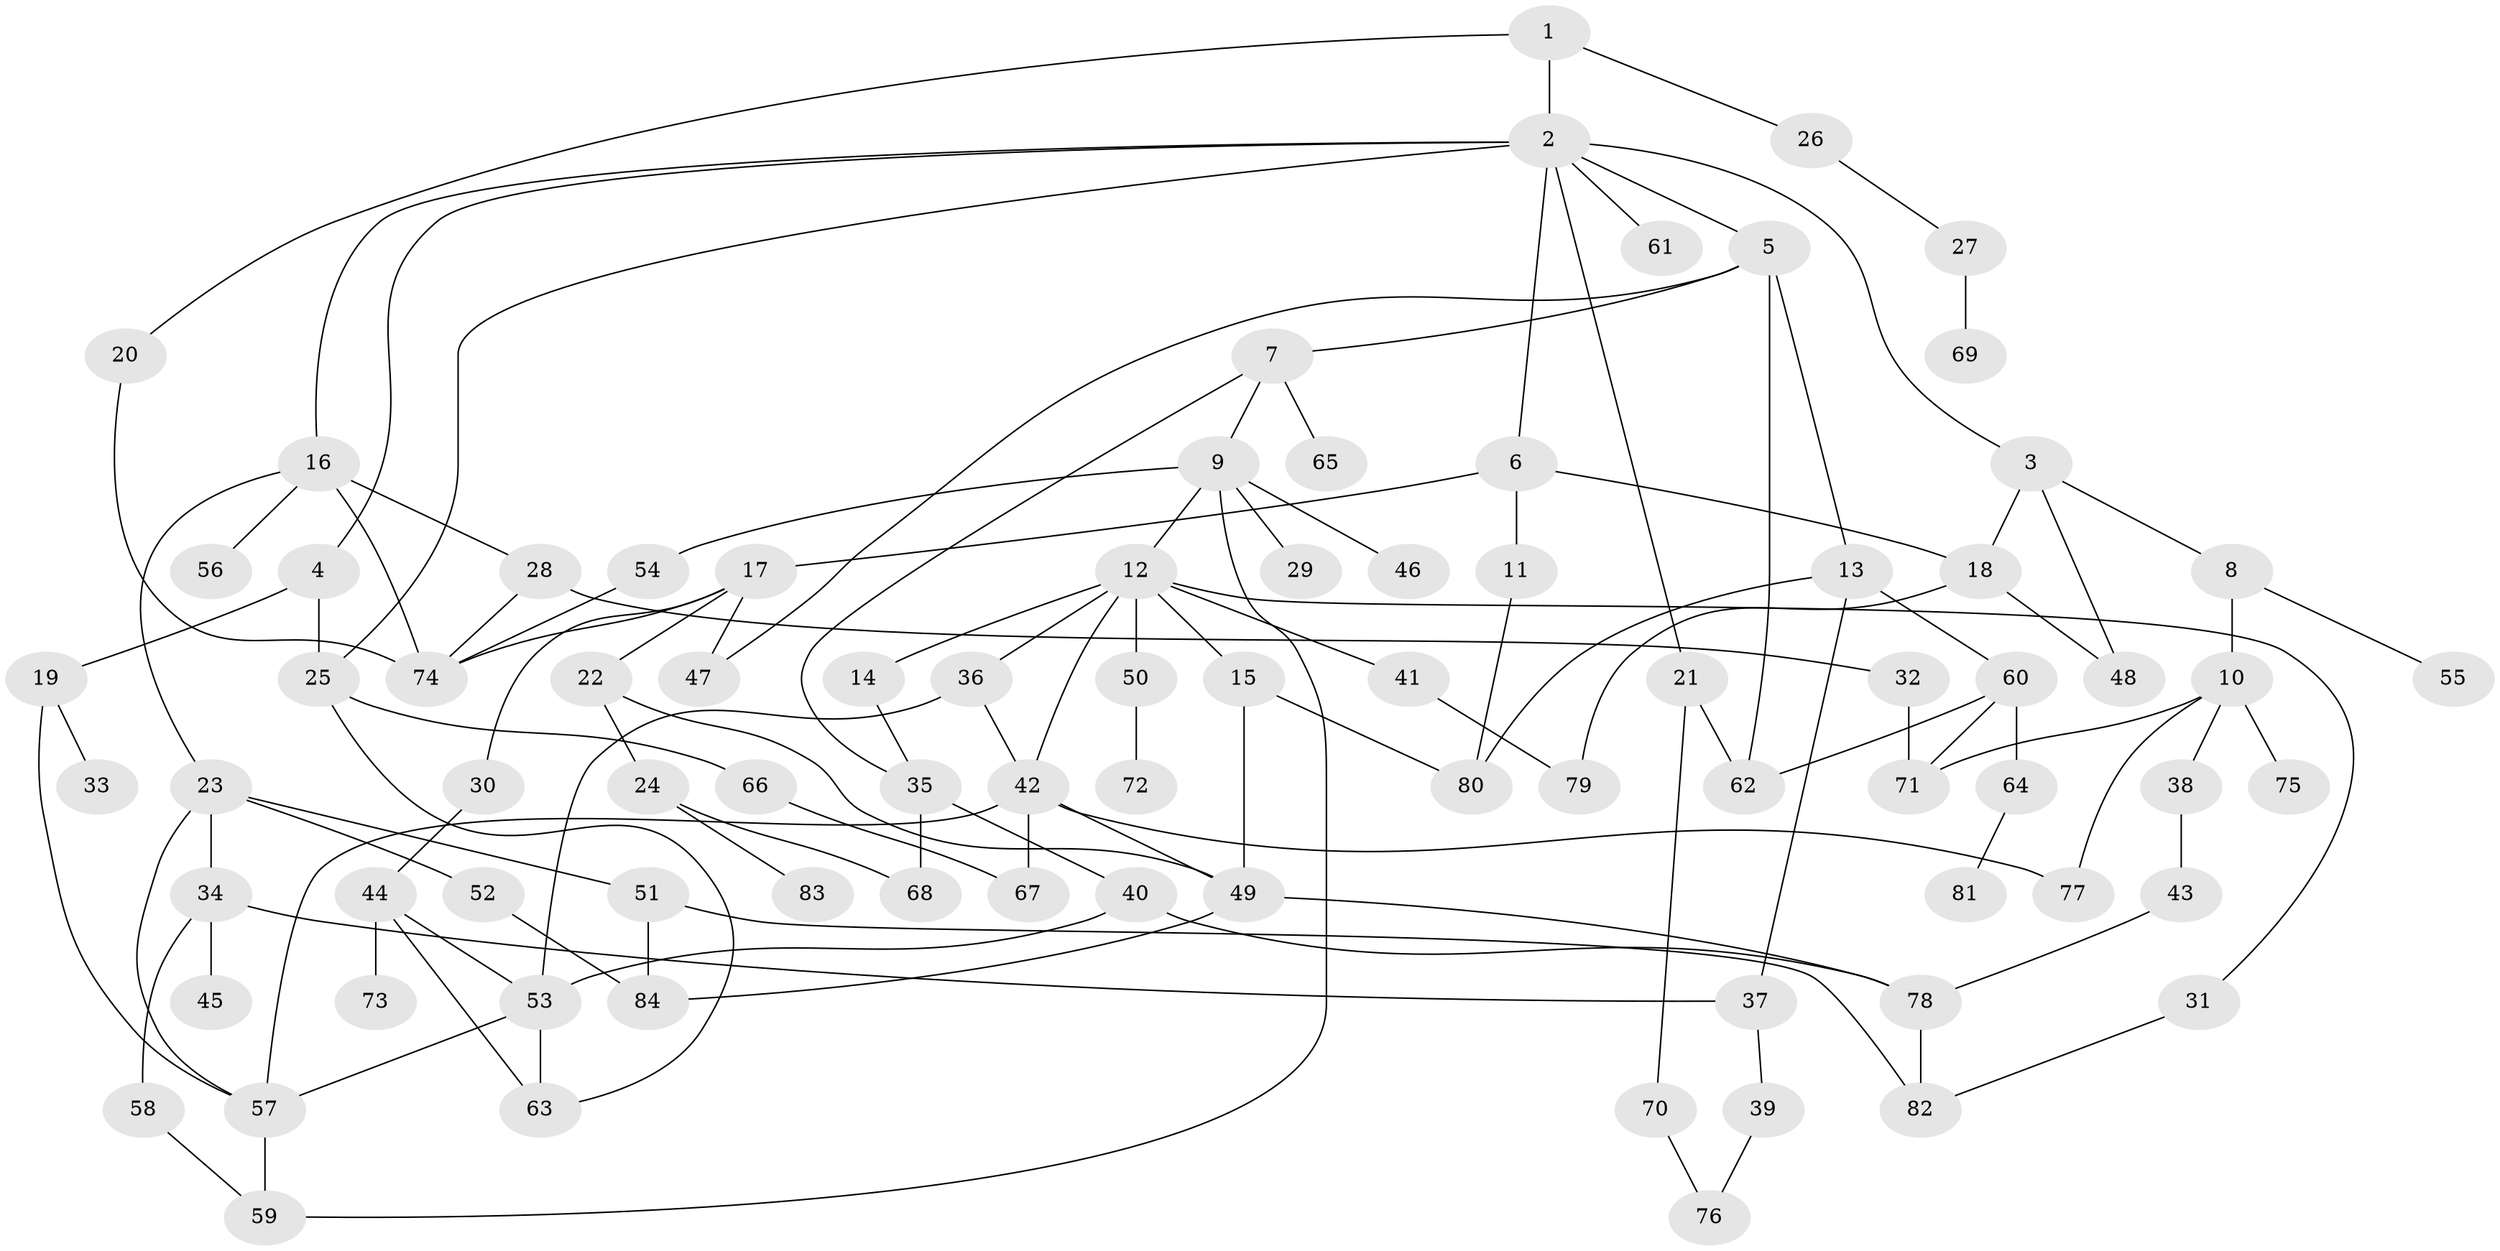 // coarse degree distribution, {11: 0.030303030303030304, 7: 0.06060606060606061, 4: 0.15151515151515152, 17: 0.030303030303030304, 2: 0.3333333333333333, 9: 0.030303030303030304, 1: 0.24242424242424243, 3: 0.06060606060606061, 8: 0.030303030303030304, 5: 0.030303030303030304}
// Generated by graph-tools (version 1.1) at 2025/16/03/04/25 18:16:53]
// undirected, 84 vertices, 122 edges
graph export_dot {
graph [start="1"]
  node [color=gray90,style=filled];
  1;
  2;
  3;
  4;
  5;
  6;
  7;
  8;
  9;
  10;
  11;
  12;
  13;
  14;
  15;
  16;
  17;
  18;
  19;
  20;
  21;
  22;
  23;
  24;
  25;
  26;
  27;
  28;
  29;
  30;
  31;
  32;
  33;
  34;
  35;
  36;
  37;
  38;
  39;
  40;
  41;
  42;
  43;
  44;
  45;
  46;
  47;
  48;
  49;
  50;
  51;
  52;
  53;
  54;
  55;
  56;
  57;
  58;
  59;
  60;
  61;
  62;
  63;
  64;
  65;
  66;
  67;
  68;
  69;
  70;
  71;
  72;
  73;
  74;
  75;
  76;
  77;
  78;
  79;
  80;
  81;
  82;
  83;
  84;
  1 -- 2;
  1 -- 20;
  1 -- 26;
  2 -- 3;
  2 -- 4;
  2 -- 5;
  2 -- 6;
  2 -- 16;
  2 -- 21;
  2 -- 61;
  2 -- 25;
  3 -- 8;
  3 -- 48;
  3 -- 18;
  4 -- 19;
  4 -- 25;
  5 -- 7;
  5 -- 13;
  5 -- 62;
  5 -- 47;
  6 -- 11;
  6 -- 17;
  6 -- 18;
  7 -- 9;
  7 -- 35;
  7 -- 65;
  8 -- 10;
  8 -- 55;
  9 -- 12;
  9 -- 29;
  9 -- 46;
  9 -- 54;
  9 -- 59;
  10 -- 38;
  10 -- 75;
  10 -- 77;
  10 -- 71;
  11 -- 80;
  12 -- 14;
  12 -- 15;
  12 -- 31;
  12 -- 36;
  12 -- 41;
  12 -- 42;
  12 -- 50;
  13 -- 60;
  13 -- 80;
  13 -- 37;
  14 -- 35;
  15 -- 80;
  15 -- 49;
  16 -- 23;
  16 -- 28;
  16 -- 56;
  16 -- 74;
  17 -- 22;
  17 -- 30;
  17 -- 47;
  17 -- 74;
  18 -- 48;
  18 -- 79;
  19 -- 33;
  19 -- 57;
  20 -- 74;
  21 -- 70;
  21 -- 62;
  22 -- 24;
  22 -- 49;
  23 -- 34;
  23 -- 51;
  23 -- 52;
  23 -- 57;
  24 -- 68;
  24 -- 83;
  25 -- 63;
  25 -- 66;
  26 -- 27;
  27 -- 69;
  28 -- 32;
  28 -- 74;
  30 -- 44;
  31 -- 82;
  32 -- 71;
  34 -- 37;
  34 -- 45;
  34 -- 58;
  35 -- 40;
  35 -- 68;
  36 -- 53;
  36 -- 42;
  37 -- 39;
  38 -- 43;
  39 -- 76;
  40 -- 78;
  40 -- 53;
  41 -- 79;
  42 -- 49;
  42 -- 57;
  42 -- 67;
  42 -- 77;
  43 -- 78;
  44 -- 53;
  44 -- 73;
  44 -- 63;
  49 -- 78;
  49 -- 84;
  50 -- 72;
  51 -- 84;
  51 -- 82;
  52 -- 84;
  53 -- 57;
  53 -- 63;
  54 -- 74;
  57 -- 59;
  58 -- 59;
  60 -- 64;
  60 -- 71;
  60 -- 62;
  64 -- 81;
  66 -- 67;
  70 -- 76;
  78 -- 82;
}
